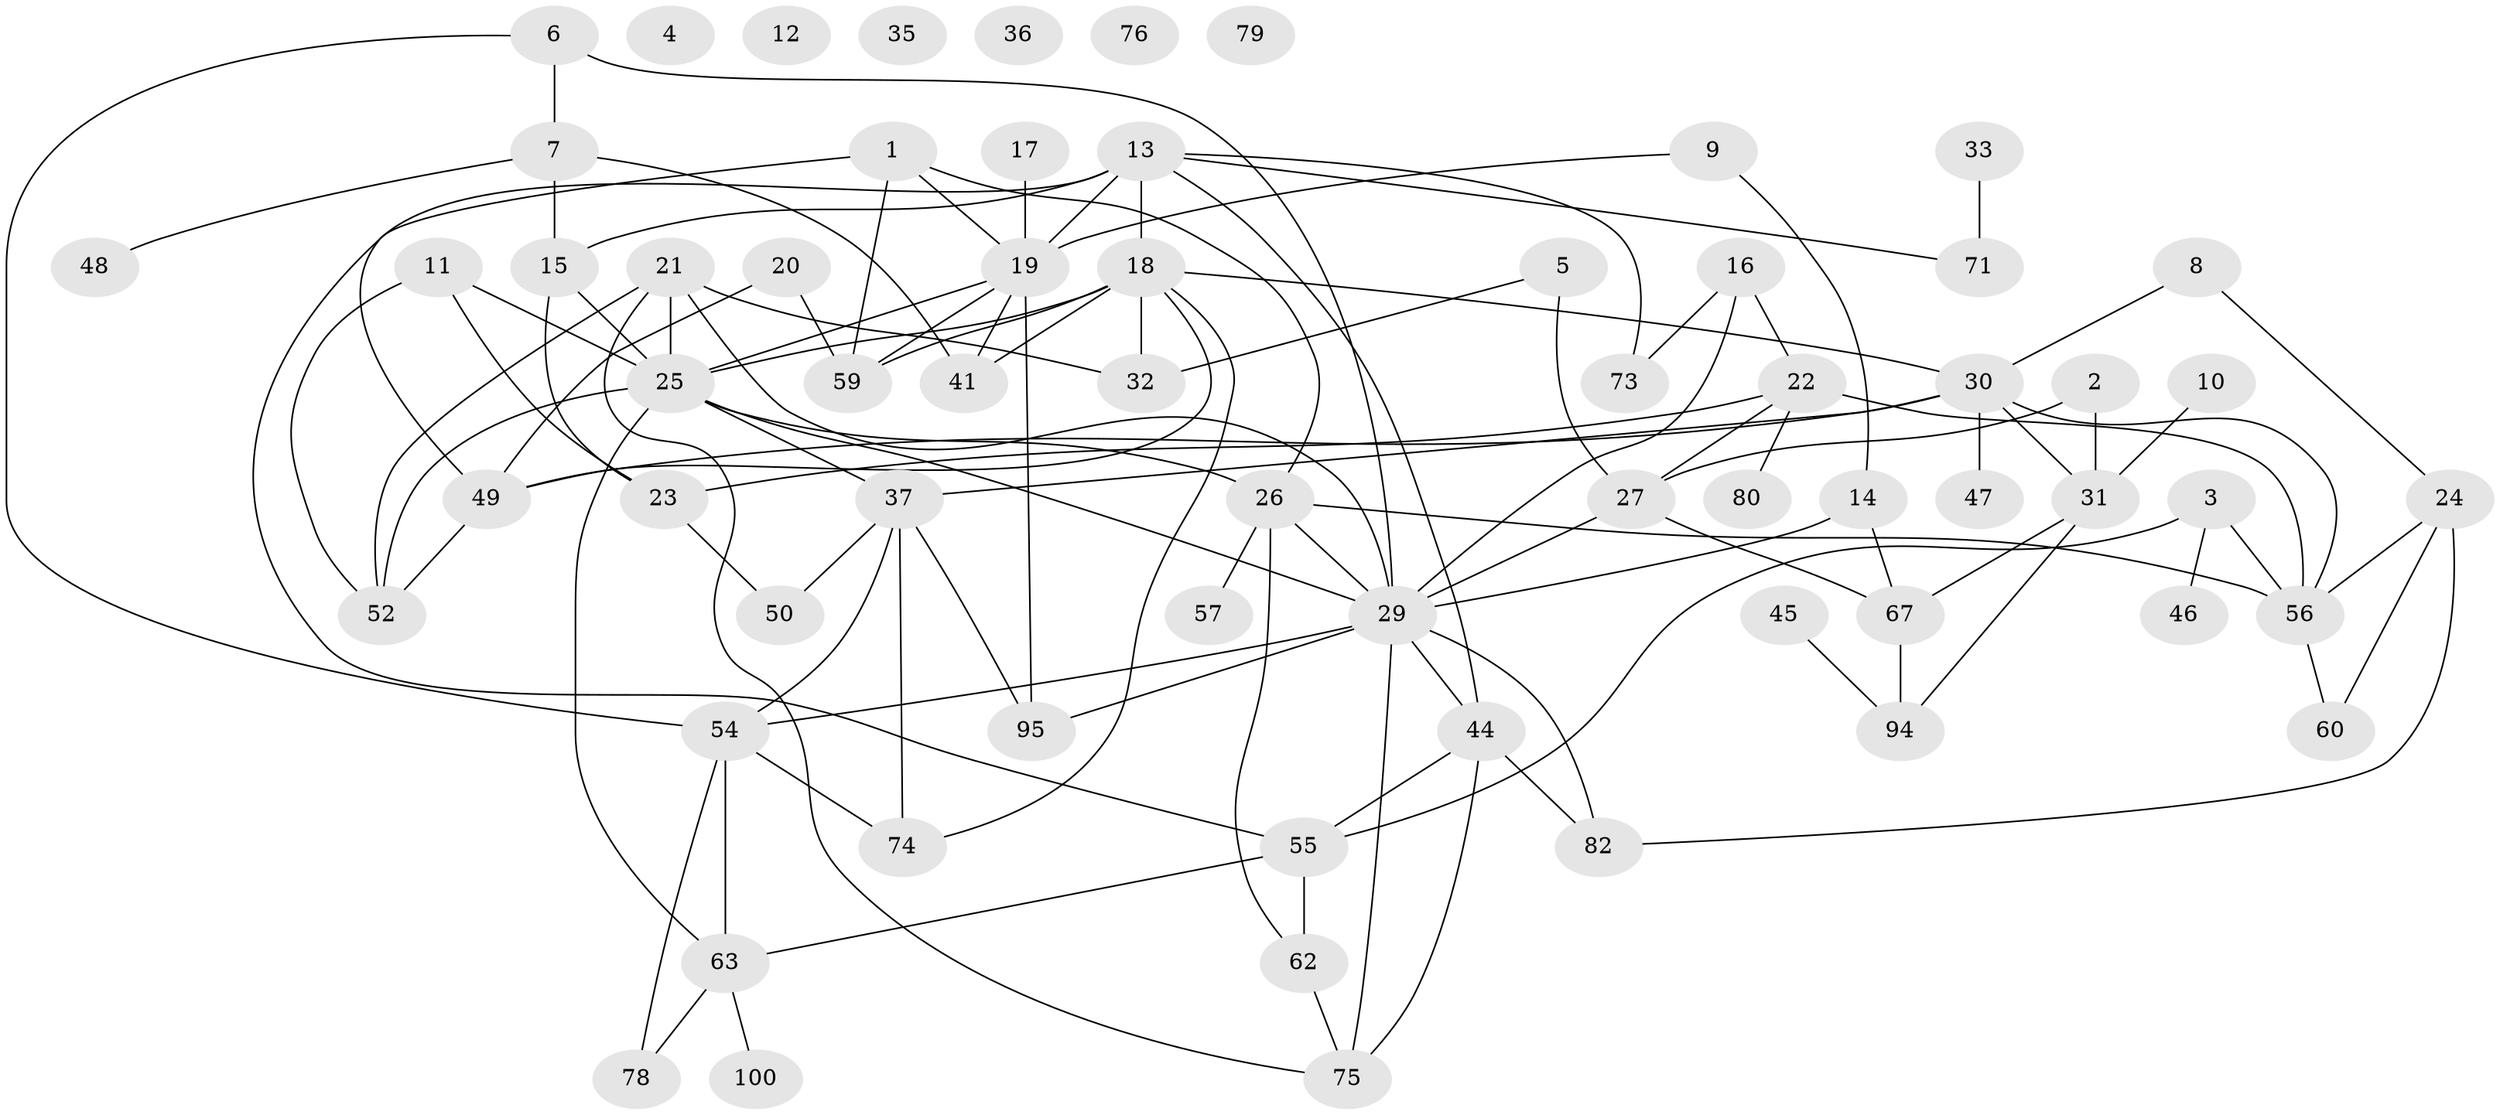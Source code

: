 // Generated by graph-tools (version 1.1) at 2025/23/03/03/25 07:23:27]
// undirected, 65 vertices, 109 edges
graph export_dot {
graph [start="1"]
  node [color=gray90,style=filled];
  1 [super="+64"];
  2;
  3 [super="+53"];
  4;
  5;
  6 [super="+39"];
  7 [super="+65"];
  8;
  9;
  10 [super="+58"];
  11 [super="+69"];
  12;
  13 [super="+88"];
  14 [super="+99"];
  15;
  16;
  17;
  18 [super="+72"];
  19 [super="+42"];
  20;
  21 [super="+40"];
  22;
  23 [super="+51"];
  24 [super="+28"];
  25 [super="+89"];
  26 [super="+93"];
  27 [super="+84"];
  29 [super="+34"];
  30 [super="+43"];
  31 [super="+98"];
  32 [super="+77"];
  33 [super="+38"];
  35;
  36;
  37 [super="+68"];
  41;
  44 [super="+85"];
  45 [super="+86"];
  46;
  47;
  48;
  49 [super="+61"];
  50;
  52;
  54 [super="+81"];
  55 [super="+101"];
  56 [super="+90"];
  57;
  59;
  60 [super="+87"];
  62 [super="+66"];
  63 [super="+91"];
  67 [super="+70"];
  71 [super="+83"];
  73;
  74 [super="+96"];
  75;
  76;
  78;
  79;
  80;
  82 [super="+92"];
  94 [super="+97"];
  95;
  100;
  1 -- 19;
  1 -- 26;
  1 -- 59;
  1 -- 49;
  2 -- 27;
  2 -- 31;
  3 -- 56;
  3 -- 46;
  3 -- 55;
  5 -- 27;
  5 -- 32;
  6 -- 7;
  6 -- 29;
  6 -- 54;
  7 -- 15;
  7 -- 48;
  7 -- 41;
  8 -- 24;
  8 -- 30;
  9 -- 14;
  9 -- 19;
  10 -- 31;
  11 -- 25;
  11 -- 52;
  11 -- 23;
  13 -- 15;
  13 -- 18 [weight=2];
  13 -- 19;
  13 -- 55;
  13 -- 73;
  13 -- 44;
  13 -- 71;
  14 -- 29;
  14 -- 67;
  15 -- 25;
  15 -- 23;
  16 -- 22;
  16 -- 73;
  16 -- 29;
  17 -- 19;
  18 -- 41;
  18 -- 74;
  18 -- 25;
  18 -- 59;
  18 -- 30;
  18 -- 32;
  18 -- 49;
  19 -- 41;
  19 -- 25;
  19 -- 59;
  19 -- 95;
  20 -- 49;
  20 -- 59;
  21 -- 25;
  21 -- 29;
  21 -- 32;
  21 -- 75;
  21 -- 52;
  22 -- 23;
  22 -- 27;
  22 -- 80;
  22 -- 56;
  23 -- 50;
  24 -- 82;
  24 -- 56;
  24 -- 60;
  25 -- 37;
  25 -- 52;
  25 -- 63;
  25 -- 29;
  25 -- 26;
  26 -- 56;
  26 -- 29;
  26 -- 62;
  26 -- 57;
  27 -- 29;
  27 -- 67;
  29 -- 54;
  29 -- 44 [weight=2];
  29 -- 82;
  29 -- 75;
  29 -- 95;
  30 -- 49;
  30 -- 56;
  30 -- 37;
  30 -- 47;
  30 -- 31;
  31 -- 94;
  31 -- 67;
  33 -- 71;
  37 -- 54;
  37 -- 50;
  37 -- 74;
  37 -- 95;
  44 -- 75;
  44 -- 82 [weight=2];
  44 -- 55;
  45 -- 94;
  49 -- 52;
  54 -- 78;
  54 -- 74;
  54 -- 63;
  55 -- 63 [weight=2];
  55 -- 62;
  56 -- 60;
  62 -- 75;
  63 -- 100;
  63 -- 78;
  67 -- 94;
}

